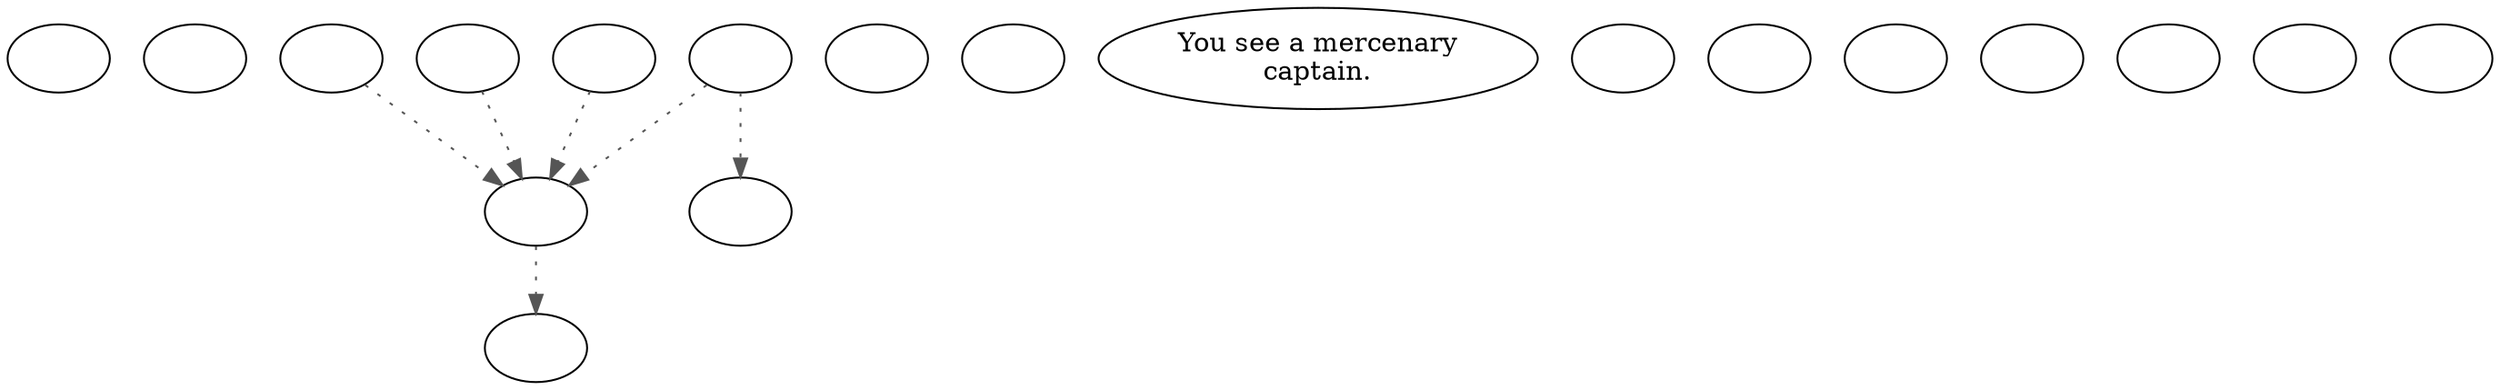 digraph icMrcCpt {
  "checkPartyMembersNearDoor" [style=filled       fillcolor="#FFFFFF"       color="#000000"]
  "checkPartyMembersNearDoor" [label=""]
  "start" [style=filled       fillcolor="#FFFFFF"       color="#000000"]
  "start" [label=""]
  "critter_p_proc" [style=filled       fillcolor="#FFFFFF"       color="#000000"]
  "critter_p_proc" -> "Node998" [style=dotted color="#555555"]
  "critter_p_proc" [label=""]
  "pickup_p_proc" [style=filled       fillcolor="#FFFFFF"       color="#000000"]
  "pickup_p_proc" -> "Node998" [style=dotted color="#555555"]
  "pickup_p_proc" [label=""]
  "talk_p_proc" [style=filled       fillcolor="#FFFFFF"       color="#000000"]
  "talk_p_proc" [label=""]
  "destroy_p_proc" [style=filled       fillcolor="#FFFFFF"       color="#000000"]
  "destroy_p_proc" [label=""]
  "look_at_p_proc" [style=filled       fillcolor="#FFFFFF"       color="#000000"]
  "look_at_p_proc" [label="You see a mercenary\ncaptain."]
  "description_p_proc" [style=filled       fillcolor="#FFFFFF"       color="#000000"]
  "description_p_proc" [label=""]
  "use_skill_on_p_proc" [style=filled       fillcolor="#FFFFFF"       color="#000000"]
  "use_skill_on_p_proc" [label=""]
  "damage_p_proc" [style=filled       fillcolor="#FFFFFF"       color="#000000"]
  "damage_p_proc" [label=""]
  "map_enter_p_proc" [style=filled       fillcolor="#FFFFFF"       color="#000000"]
  "map_enter_p_proc" [label=""]
  "timed_event_p_proc" [style=filled       fillcolor="#FFFFFF"       color="#000000"]
  "timed_event_p_proc" -> "Node002" [style=dotted color="#555555"]
  "timed_event_p_proc" -> "Node998" [style=dotted color="#555555"]
  "timed_event_p_proc" [label=""]
  "map_update_p_proc" [style=filled       fillcolor="#FFFFFF"       color="#000000"]
  "map_update_p_proc" [label=""]
  "combat_p_proc" [style=filled       fillcolor="#FFFFFF"       color="#000000"]
  "combat_p_proc" [label=""]
  "push_p_proc" [style=filled       fillcolor="#FFFFFF"       color="#000000"]
  "push_p_proc" -> "Node998" [style=dotted color="#555555"]
  "push_p_proc" [label=""]
  "Node998" [style=filled       fillcolor="#FFFFFF"       color="#000000"]
  "Node998" -> "Node001" [style=dotted color="#555555"]
  "Node998" [label=""]
  "Node999" [style=filled       fillcolor="#FFFFFF"       color="#000000"]
  "Node999" [label=""]
  "Node001" [style=filled       fillcolor="#FFFFFF"       color="#000000"]
  "Node001" [label=""]
  "Node002" [style=filled       fillcolor="#FFFFFF"       color="#000000"]
  "Node002" [label=""]
}